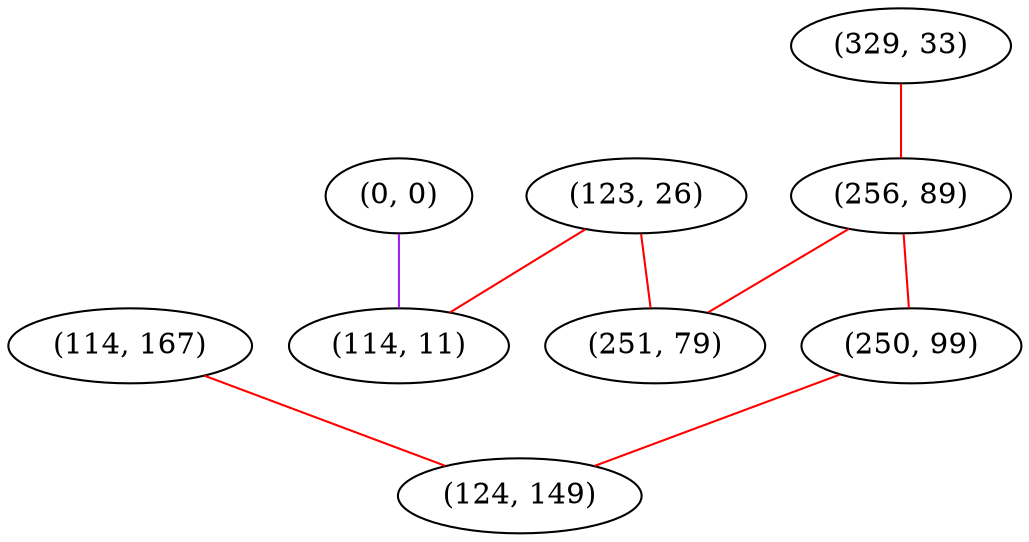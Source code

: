 graph "" {
"(114, 167)";
"(123, 26)";
"(0, 0)";
"(329, 33)";
"(256, 89)";
"(251, 79)";
"(250, 99)";
"(124, 149)";
"(114, 11)";
"(114, 167)" -- "(124, 149)"  [color=red, key=0, weight=1];
"(123, 26)" -- "(251, 79)"  [color=red, key=0, weight=1];
"(123, 26)" -- "(114, 11)"  [color=red, key=0, weight=1];
"(0, 0)" -- "(114, 11)"  [color=purple, key=0, weight=4];
"(329, 33)" -- "(256, 89)"  [color=red, key=0, weight=1];
"(256, 89)" -- "(251, 79)"  [color=red, key=0, weight=1];
"(256, 89)" -- "(250, 99)"  [color=red, key=0, weight=1];
"(250, 99)" -- "(124, 149)"  [color=red, key=0, weight=1];
}
